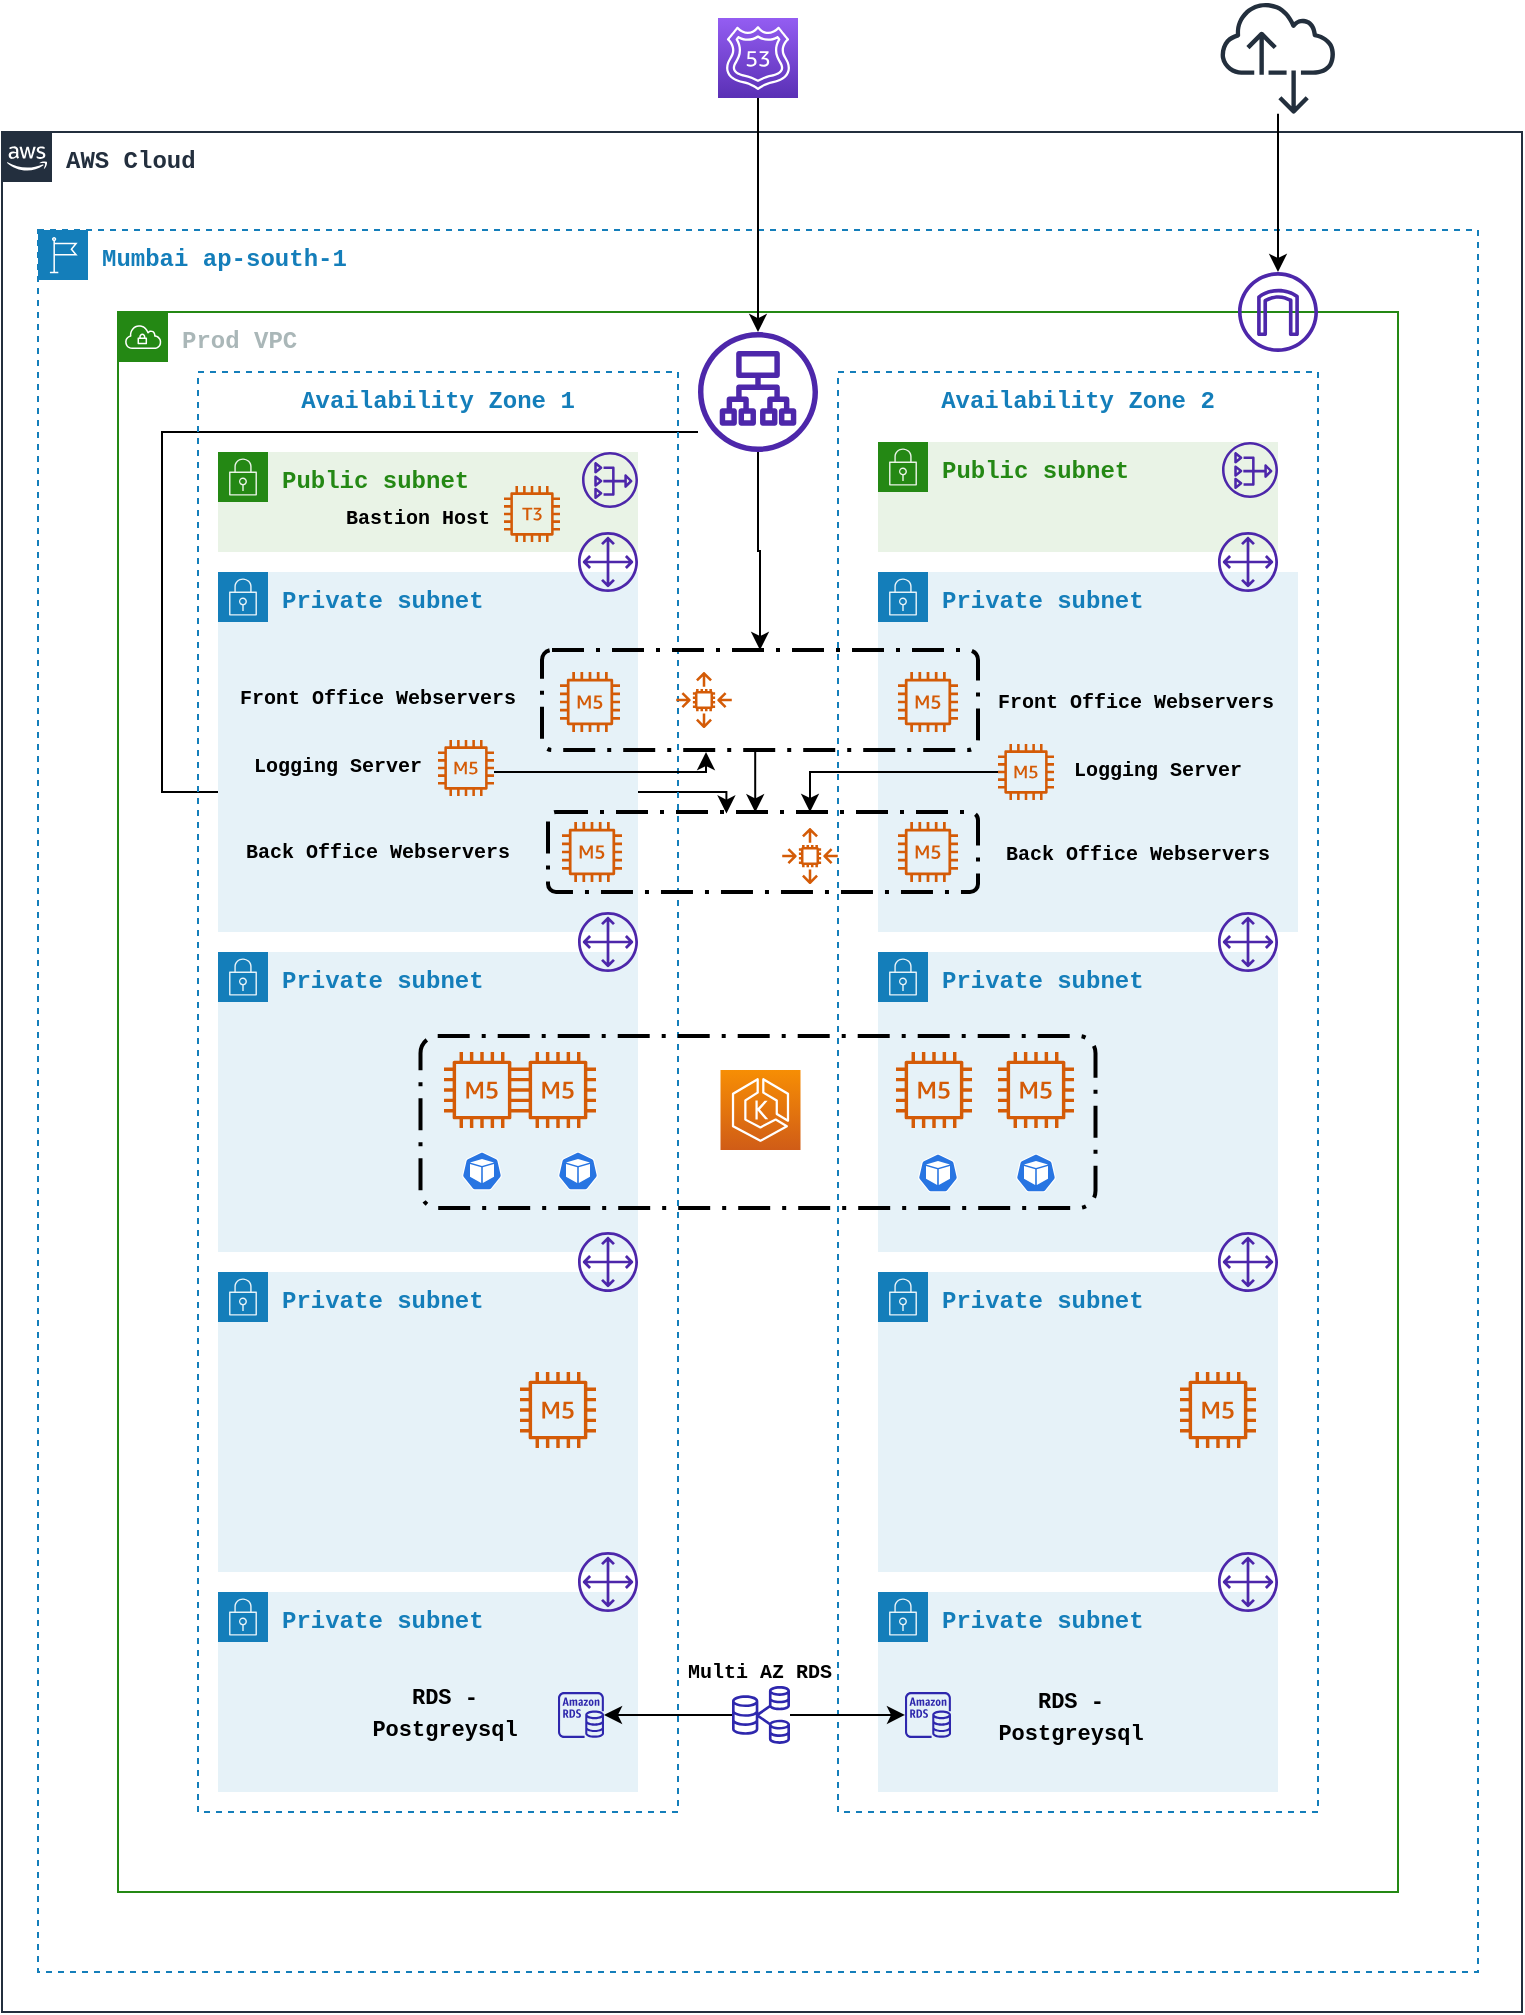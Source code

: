 <mxfile version="21.1.8" type="github">
  <diagram name="Page-1" id="q6s7iH2Y0chyUPDoKnj6">
    <mxGraphModel dx="724" dy="366" grid="1" gridSize="10" guides="1" tooltips="1" connect="1" arrows="1" fold="1" page="1" pageScale="1" pageWidth="850" pageHeight="1100" math="0" shadow="0">
      <root>
        <mxCell id="0" />
        <mxCell id="1" parent="0" />
        <mxCell id="sGJ9NoHyiCjgxIrnj-E6-6" value="&lt;font face=&quot;Courier New&quot;&gt;&lt;b&gt;AWS Cloud&lt;/b&gt;&lt;/font&gt;" style="points=[[0,0],[0.25,0],[0.5,0],[0.75,0],[1,0],[1,0.25],[1,0.5],[1,0.75],[1,1],[0.75,1],[0.5,1],[0.25,1],[0,1],[0,0.75],[0,0.5],[0,0.25]];outlineConnect=0;gradientColor=none;html=1;whiteSpace=wrap;fontSize=12;fontStyle=0;container=1;pointerEvents=0;collapsible=0;recursiveResize=0;shape=mxgraph.aws4.group;grIcon=mxgraph.aws4.group_aws_cloud_alt;strokeColor=#232F3E;fillColor=none;verticalAlign=top;align=left;spacingLeft=30;fontColor=#232F3E;dashed=0;" vertex="1" parent="1">
          <mxGeometry x="60" y="80" width="760" height="940" as="geometry" />
        </mxCell>
        <mxCell id="sGJ9NoHyiCjgxIrnj-E6-7" value="&lt;font face=&quot;Courier New&quot;&gt;&lt;b&gt;Mumbai ap-south-1&lt;/b&gt;&lt;/font&gt;" style="points=[[0,0],[0.25,0],[0.5,0],[0.75,0],[1,0],[1,0.25],[1,0.5],[1,0.75],[1,1],[0.75,1],[0.5,1],[0.25,1],[0,1],[0,0.75],[0,0.5],[0,0.25]];outlineConnect=0;gradientColor=none;html=1;whiteSpace=wrap;fontSize=12;fontStyle=0;container=1;pointerEvents=0;collapsible=0;recursiveResize=0;shape=mxgraph.aws4.group;grIcon=mxgraph.aws4.group_region;strokeColor=#147EBA;fillColor=none;verticalAlign=top;align=left;spacingLeft=30;fontColor=#147EBA;dashed=1;" vertex="1" parent="1">
          <mxGeometry x="78" y="129" width="720" height="871" as="geometry" />
        </mxCell>
        <mxCell id="sGJ9NoHyiCjgxIrnj-E6-8" value="&lt;div&gt;&lt;font face=&quot;Courier New&quot;&gt;&lt;b&gt;Prod VPC&lt;/b&gt;&lt;/font&gt;&lt;/div&gt;" style="points=[[0,0],[0.25,0],[0.5,0],[0.75,0],[1,0],[1,0.25],[1,0.5],[1,0.75],[1,1],[0.75,1],[0.5,1],[0.25,1],[0,1],[0,0.75],[0,0.5],[0,0.25]];outlineConnect=0;gradientColor=none;html=1;whiteSpace=wrap;fontSize=12;fontStyle=0;container=1;pointerEvents=0;collapsible=0;recursiveResize=0;shape=mxgraph.aws4.group;grIcon=mxgraph.aws4.group_vpc;strokeColor=#248814;fillColor=none;verticalAlign=top;align=left;spacingLeft=30;fontColor=#AAB7B8;dashed=0;" vertex="1" parent="1">
          <mxGeometry x="118" y="170" width="640" height="790" as="geometry" />
        </mxCell>
        <mxCell id="sGJ9NoHyiCjgxIrnj-E6-89" style="edgeStyle=orthogonalEdgeStyle;rounded=0;orthogonalLoop=1;jettySize=auto;html=1;entryX=0.415;entryY=0.019;entryDx=0;entryDy=0;entryPerimeter=0;" edge="1" parent="sGJ9NoHyiCjgxIrnj-E6-8" source="sGJ9NoHyiCjgxIrnj-E6-36" target="sGJ9NoHyiCjgxIrnj-E6-52">
          <mxGeometry relative="1" as="geometry">
            <mxPoint x="332" y="240" as="targetPoint" />
            <Array as="points">
              <mxPoint x="22" y="60" />
              <mxPoint x="22" y="240" />
              <mxPoint x="304" y="240" />
            </Array>
          </mxGeometry>
        </mxCell>
        <mxCell id="sGJ9NoHyiCjgxIrnj-E6-9" value="&lt;font face=&quot;Courier New&quot;&gt;&lt;b&gt;Availability Zone 1&lt;/b&gt;&lt;/font&gt;" style="fillColor=none;strokeColor=#147EBA;dashed=1;verticalAlign=top;fontStyle=0;fontColor=#147EBA;whiteSpace=wrap;html=1;" vertex="1" parent="sGJ9NoHyiCjgxIrnj-E6-8">
          <mxGeometry x="40" y="30" width="240" height="720" as="geometry" />
        </mxCell>
        <mxCell id="sGJ9NoHyiCjgxIrnj-E6-10" value="&lt;font face=&quot;Courier New&quot;&gt;&lt;b&gt;Availability Zone 2&lt;/b&gt;&lt;/font&gt;" style="fillColor=none;strokeColor=#147EBA;dashed=1;verticalAlign=top;fontStyle=0;fontColor=#147EBA;whiteSpace=wrap;html=1;" vertex="1" parent="sGJ9NoHyiCjgxIrnj-E6-8">
          <mxGeometry x="360" y="30" width="240" height="720" as="geometry" />
        </mxCell>
        <mxCell id="sGJ9NoHyiCjgxIrnj-E6-11" value="&lt;font face=&quot;Courier New&quot;&gt;&lt;b&gt;Public subnet&lt;/b&gt;&lt;/font&gt;" style="points=[[0,0],[0.25,0],[0.5,0],[0.75,0],[1,0],[1,0.25],[1,0.5],[1,0.75],[1,1],[0.75,1],[0.5,1],[0.25,1],[0,1],[0,0.75],[0,0.5],[0,0.25]];outlineConnect=0;gradientColor=none;html=1;whiteSpace=wrap;fontSize=12;fontStyle=0;container=1;pointerEvents=0;collapsible=0;recursiveResize=0;shape=mxgraph.aws4.group;grIcon=mxgraph.aws4.group_security_group;grStroke=0;strokeColor=#248814;fillColor=#E9F3E6;verticalAlign=top;align=left;spacingLeft=30;fontColor=#248814;dashed=0;" vertex="1" parent="sGJ9NoHyiCjgxIrnj-E6-8">
          <mxGeometry x="50" y="70" width="210" height="50" as="geometry" />
        </mxCell>
        <mxCell id="sGJ9NoHyiCjgxIrnj-E6-12" value="&lt;font face=&quot;Courier New&quot;&gt;&lt;b&gt;Public subnet&lt;/b&gt;&lt;/font&gt;" style="points=[[0,0],[0.25,0],[0.5,0],[0.75,0],[1,0],[1,0.25],[1,0.5],[1,0.75],[1,1],[0.75,1],[0.5,1],[0.25,1],[0,1],[0,0.75],[0,0.5],[0,0.25]];outlineConnect=0;gradientColor=none;html=1;whiteSpace=wrap;fontSize=12;fontStyle=0;container=1;pointerEvents=0;collapsible=0;recursiveResize=0;shape=mxgraph.aws4.group;grIcon=mxgraph.aws4.group_security_group;grStroke=0;strokeColor=#248814;fillColor=#E9F3E6;verticalAlign=top;align=left;spacingLeft=30;fontColor=#248814;dashed=0;" vertex="1" parent="sGJ9NoHyiCjgxIrnj-E6-8">
          <mxGeometry x="380" y="65" width="200" height="55" as="geometry" />
        </mxCell>
        <mxCell id="sGJ9NoHyiCjgxIrnj-E6-36" value="" style="sketch=0;outlineConnect=0;fontColor=#232F3E;gradientColor=none;fillColor=#4D27AA;strokeColor=none;dashed=0;verticalLabelPosition=bottom;verticalAlign=top;align=center;html=1;fontSize=12;fontStyle=0;aspect=fixed;pointerEvents=1;shape=mxgraph.aws4.application_load_balancer;" vertex="1" parent="sGJ9NoHyiCjgxIrnj-E6-8">
          <mxGeometry x="290" y="10" width="60" height="60" as="geometry" />
        </mxCell>
        <mxCell id="sGJ9NoHyiCjgxIrnj-E6-39" value="&lt;font face=&quot;Courier New&quot;&gt;&lt;b&gt;Private subnet&lt;/b&gt;&lt;/font&gt;" style="points=[[0,0],[0.25,0],[0.5,0],[0.75,0],[1,0],[1,0.25],[1,0.5],[1,0.75],[1,1],[0.75,1],[0.5,1],[0.25,1],[0,1],[0,0.75],[0,0.5],[0,0.25]];outlineConnect=0;gradientColor=none;html=1;whiteSpace=wrap;fontSize=12;fontStyle=0;container=1;pointerEvents=0;collapsible=0;recursiveResize=0;shape=mxgraph.aws4.group;grIcon=mxgraph.aws4.group_security_group;grStroke=0;strokeColor=#147EBA;fillColor=#E6F2F8;verticalAlign=top;align=left;spacingLeft=30;fontColor=#147EBA;dashed=0;" vertex="1" parent="sGJ9NoHyiCjgxIrnj-E6-8">
          <mxGeometry x="50" y="130" width="210" height="180" as="geometry" />
        </mxCell>
        <mxCell id="sGJ9NoHyiCjgxIrnj-E6-34" value="" style="sketch=0;outlineConnect=0;fontColor=#232F3E;gradientColor=none;fillColor=#D45B07;strokeColor=none;dashed=0;verticalLabelPosition=bottom;verticalAlign=top;align=center;html=1;fontSize=12;fontStyle=0;aspect=fixed;pointerEvents=1;shape=mxgraph.aws4.m5_instance;" vertex="1" parent="sGJ9NoHyiCjgxIrnj-E6-39">
          <mxGeometry x="171" y="50" width="30" height="30" as="geometry" />
        </mxCell>
        <mxCell id="sGJ9NoHyiCjgxIrnj-E6-42" value="&lt;font style=&quot;font-size: 10px;&quot; face=&quot;Courier New&quot;&gt;&lt;b&gt;Front Office Webservers&lt;/b&gt;&lt;/font&gt;" style="text;html=1;strokeColor=none;fillColor=none;align=center;verticalAlign=middle;whiteSpace=wrap;rounded=0;" vertex="1" parent="sGJ9NoHyiCjgxIrnj-E6-39">
          <mxGeometry y="52" width="160" height="20" as="geometry" />
        </mxCell>
        <mxCell id="sGJ9NoHyiCjgxIrnj-E6-47" value="&lt;font style=&quot;font-size: 10px;&quot; face=&quot;Courier New&quot;&gt;&lt;b&gt;Back Office Webservers&lt;/b&gt;&lt;/font&gt;" style="text;html=1;strokeColor=none;fillColor=none;align=center;verticalAlign=middle;whiteSpace=wrap;rounded=0;" vertex="1" parent="sGJ9NoHyiCjgxIrnj-E6-39">
          <mxGeometry y="130" width="160" height="17" as="geometry" />
        </mxCell>
        <mxCell id="sGJ9NoHyiCjgxIrnj-E6-40" value="&lt;font face=&quot;Courier New&quot;&gt;&lt;b&gt;Private subnet&lt;/b&gt;&lt;/font&gt;" style="points=[[0,0],[0.25,0],[0.5,0],[0.75,0],[1,0],[1,0.25],[1,0.5],[1,0.75],[1,1],[0.75,1],[0.5,1],[0.25,1],[0,1],[0,0.75],[0,0.5],[0,0.25]];outlineConnect=0;gradientColor=none;html=1;whiteSpace=wrap;fontSize=12;fontStyle=0;container=1;pointerEvents=0;collapsible=0;recursiveResize=0;shape=mxgraph.aws4.group;grIcon=mxgraph.aws4.group_security_group;grStroke=0;strokeColor=#147EBA;fillColor=#E6F2F8;verticalAlign=top;align=left;spacingLeft=30;fontColor=#147EBA;dashed=0;" vertex="1" parent="sGJ9NoHyiCjgxIrnj-E6-8">
          <mxGeometry x="380" y="130" width="210" height="180" as="geometry" />
        </mxCell>
        <mxCell id="sGJ9NoHyiCjgxIrnj-E6-35" value="" style="sketch=0;outlineConnect=0;fontColor=#232F3E;gradientColor=none;fillColor=#D45B07;strokeColor=none;dashed=0;verticalLabelPosition=bottom;verticalAlign=top;align=center;html=1;fontSize=12;fontStyle=0;aspect=fixed;pointerEvents=1;shape=mxgraph.aws4.m5_instance;" vertex="1" parent="sGJ9NoHyiCjgxIrnj-E6-40">
          <mxGeometry x="10" y="50" width="30" height="30" as="geometry" />
        </mxCell>
        <mxCell id="sGJ9NoHyiCjgxIrnj-E6-33" value="" style="sketch=0;outlineConnect=0;fontColor=#232F3E;gradientColor=none;fillColor=#D45B07;strokeColor=none;dashed=0;verticalLabelPosition=bottom;verticalAlign=top;align=center;html=1;fontSize=12;fontStyle=0;aspect=fixed;pointerEvents=1;shape=mxgraph.aws4.m5_instance;" vertex="1" parent="sGJ9NoHyiCjgxIrnj-E6-40">
          <mxGeometry x="10" y="125" width="30" height="30" as="geometry" />
        </mxCell>
        <mxCell id="sGJ9NoHyiCjgxIrnj-E6-48" value="&lt;font style=&quot;font-size: 10px;&quot; face=&quot;Courier New&quot;&gt;&lt;b&gt;Back Office Webservers&lt;/b&gt;&lt;/font&gt;" style="text;html=1;strokeColor=none;fillColor=none;align=center;verticalAlign=middle;whiteSpace=wrap;rounded=0;" vertex="1" parent="sGJ9NoHyiCjgxIrnj-E6-40">
          <mxGeometry x="50" y="133" width="160" height="14" as="geometry" />
        </mxCell>
        <mxCell id="sGJ9NoHyiCjgxIrnj-E6-46" value="&lt;b&gt;&lt;font style=&quot;font-size: 10px;&quot; face=&quot;Courier New&quot;&gt;Front Office Webservers&lt;/font&gt;&lt;/b&gt;" style="text;html=1;strokeColor=none;fillColor=none;align=center;verticalAlign=middle;whiteSpace=wrap;rounded=0;" vertex="1" parent="sGJ9NoHyiCjgxIrnj-E6-40">
          <mxGeometry x="54" y="59" width="150" height="10" as="geometry" />
        </mxCell>
        <mxCell id="sGJ9NoHyiCjgxIrnj-E6-62" value="&lt;div&gt;&lt;b&gt;&lt;font style=&quot;font-size: 10px;&quot; face=&quot;Courier New&quot;&gt;Logging Server&lt;/font&gt;&lt;/b&gt;&lt;/div&gt;" style="text;html=1;strokeColor=none;fillColor=none;align=center;verticalAlign=middle;whiteSpace=wrap;rounded=0;" vertex="1" parent="sGJ9NoHyiCjgxIrnj-E6-40">
          <mxGeometry x="90" y="90" width="100" height="15" as="geometry" />
        </mxCell>
        <mxCell id="sGJ9NoHyiCjgxIrnj-E6-26" value="" style="sketch=0;outlineConnect=0;fontColor=#232F3E;gradientColor=none;fillColor=#4D27AA;strokeColor=none;dashed=0;verticalLabelPosition=bottom;verticalAlign=top;align=center;html=1;fontSize=12;fontStyle=0;aspect=fixed;pointerEvents=1;shape=mxgraph.aws4.nat_gateway;" vertex="1" parent="sGJ9NoHyiCjgxIrnj-E6-8">
          <mxGeometry x="232" y="70" width="28" height="28" as="geometry" />
        </mxCell>
        <mxCell id="sGJ9NoHyiCjgxIrnj-E6-38" value="" style="sketch=0;outlineConnect=0;fontColor=#232F3E;gradientColor=none;fillColor=#4D27AA;strokeColor=none;dashed=0;verticalLabelPosition=bottom;verticalAlign=top;align=center;html=1;fontSize=12;fontStyle=0;aspect=fixed;pointerEvents=1;shape=mxgraph.aws4.nat_gateway;" vertex="1" parent="sGJ9NoHyiCjgxIrnj-E6-8">
          <mxGeometry x="552" y="65" width="28" height="28" as="geometry" />
        </mxCell>
        <mxCell id="sGJ9NoHyiCjgxIrnj-E6-32" value="" style="sketch=0;outlineConnect=0;fontColor=#232F3E;gradientColor=none;fillColor=#D45B07;strokeColor=none;dashed=0;verticalLabelPosition=bottom;verticalAlign=top;align=center;html=1;fontSize=12;fontStyle=0;aspect=fixed;pointerEvents=1;shape=mxgraph.aws4.m5_instance;" vertex="1" parent="sGJ9NoHyiCjgxIrnj-E6-8">
          <mxGeometry x="222" y="255" width="30" height="30" as="geometry" />
        </mxCell>
        <mxCell id="sGJ9NoHyiCjgxIrnj-E6-23" value="" style="sketch=0;outlineConnect=0;fontColor=#232F3E;gradientColor=none;fillColor=#4D27AA;strokeColor=none;dashed=0;verticalLabelPosition=bottom;verticalAlign=top;align=center;html=1;fontSize=12;fontStyle=0;aspect=fixed;pointerEvents=1;shape=mxgraph.aws4.internet_gateway;" vertex="1" parent="sGJ9NoHyiCjgxIrnj-E6-8">
          <mxGeometry x="560" y="-20" width="40" height="40" as="geometry" />
        </mxCell>
        <mxCell id="sGJ9NoHyiCjgxIrnj-E6-55" value="" style="sketch=0;outlineConnect=0;fontColor=#232F3E;gradientColor=none;fillColor=#D45B07;strokeColor=none;dashed=0;verticalLabelPosition=bottom;verticalAlign=top;align=center;html=1;fontSize=12;fontStyle=0;aspect=fixed;pointerEvents=1;shape=mxgraph.aws4.auto_scaling2;" vertex="1" parent="sGJ9NoHyiCjgxIrnj-E6-8">
          <mxGeometry x="332" y="258" width="28" height="28" as="geometry" />
        </mxCell>
        <mxCell id="sGJ9NoHyiCjgxIrnj-E6-56" value="&lt;font face=&quot;Courier New&quot;&gt;&lt;b&gt;Private subnet&lt;/b&gt;&lt;/font&gt;" style="points=[[0,0],[0.25,0],[0.5,0],[0.75,0],[1,0],[1,0.25],[1,0.5],[1,0.75],[1,1],[0.75,1],[0.5,1],[0.25,1],[0,1],[0,0.75],[0,0.5],[0,0.25]];outlineConnect=0;gradientColor=none;html=1;whiteSpace=wrap;fontSize=12;fontStyle=0;container=1;pointerEvents=0;collapsible=0;recursiveResize=0;shape=mxgraph.aws4.group;grIcon=mxgraph.aws4.group_security_group;grStroke=0;strokeColor=#147EBA;fillColor=#E6F2F8;verticalAlign=top;align=left;spacingLeft=30;fontColor=#147EBA;dashed=0;" vertex="1" parent="sGJ9NoHyiCjgxIrnj-E6-8">
          <mxGeometry x="50" y="320" width="210" height="150" as="geometry" />
        </mxCell>
        <mxCell id="sGJ9NoHyiCjgxIrnj-E6-76" value="" style="sketch=0;outlineConnect=0;fontColor=#232F3E;gradientColor=none;fillColor=#D45B07;strokeColor=none;dashed=0;verticalLabelPosition=bottom;verticalAlign=top;align=center;html=1;fontSize=12;fontStyle=0;aspect=fixed;pointerEvents=1;shape=mxgraph.aws4.m5_instance;" vertex="1" parent="sGJ9NoHyiCjgxIrnj-E6-56">
          <mxGeometry x="151" y="50" width="38" height="38" as="geometry" />
        </mxCell>
        <mxCell id="sGJ9NoHyiCjgxIrnj-E6-57" value="&lt;b&gt;&lt;font face=&quot;Courier New&quot;&gt;Private subnet&lt;/font&gt;&lt;/b&gt;" style="points=[[0,0],[0.25,0],[0.5,0],[0.75,0],[1,0],[1,0.25],[1,0.5],[1,0.75],[1,1],[0.75,1],[0.5,1],[0.25,1],[0,1],[0,0.75],[0,0.5],[0,0.25]];outlineConnect=0;gradientColor=none;html=1;whiteSpace=wrap;fontSize=12;fontStyle=0;container=1;pointerEvents=0;collapsible=0;recursiveResize=0;shape=mxgraph.aws4.group;grIcon=mxgraph.aws4.group_security_group;grStroke=0;strokeColor=#147EBA;fillColor=#E6F2F8;verticalAlign=top;align=left;spacingLeft=30;fontColor=#147EBA;dashed=0;" vertex="1" parent="sGJ9NoHyiCjgxIrnj-E6-8">
          <mxGeometry x="380" y="320" width="200" height="150" as="geometry" />
        </mxCell>
        <mxCell id="sGJ9NoHyiCjgxIrnj-E6-75" value="" style="sketch=0;outlineConnect=0;fontColor=#232F3E;gradientColor=none;fillColor=#D45B07;strokeColor=none;dashed=0;verticalLabelPosition=bottom;verticalAlign=top;align=center;html=1;fontSize=12;fontStyle=0;aspect=fixed;pointerEvents=1;shape=mxgraph.aws4.m5_instance;" vertex="1" parent="sGJ9NoHyiCjgxIrnj-E6-57">
          <mxGeometry x="60" y="50" width="38" height="38" as="geometry" />
        </mxCell>
        <mxCell id="sGJ9NoHyiCjgxIrnj-E6-85" value="" style="shape=image;html=1;verticalAlign=top;verticalLabelPosition=bottom;labelBackgroundColor=#ffffff;imageAspect=0;aspect=fixed;image=https://cdn4.iconfinder.com/data/icons/essential-app-1/16/dot-more-menu-hide-128.png" vertex="1" parent="sGJ9NoHyiCjgxIrnj-E6-57">
          <mxGeometry x="47" y="101.5" width="18" height="18" as="geometry" />
        </mxCell>
        <mxCell id="sGJ9NoHyiCjgxIrnj-E6-84" value="" style="sketch=0;html=1;dashed=0;whitespace=wrap;fillColor=#2875E2;strokeColor=#ffffff;points=[[0.005,0.63,0],[0.1,0.2,0],[0.9,0.2,0],[0.5,0,0],[0.995,0.63,0],[0.72,0.99,0],[0.5,1,0],[0.28,0.99,0]];verticalLabelPosition=bottom;align=center;verticalAlign=top;shape=mxgraph.kubernetes.icon;prIcon=pod" vertex="1" parent="sGJ9NoHyiCjgxIrnj-E6-57">
          <mxGeometry x="20" y="92" width="20" height="37" as="geometry" />
        </mxCell>
        <mxCell id="sGJ9NoHyiCjgxIrnj-E6-87" value="" style="sketch=0;html=1;dashed=0;whitespace=wrap;fillColor=#2875E2;strokeColor=#ffffff;points=[[0.005,0.63,0],[0.1,0.2,0],[0.9,0.2,0],[0.5,0,0],[0.995,0.63,0],[0.72,0.99,0],[0.5,1,0],[0.28,0.99,0]];verticalLabelPosition=bottom;align=center;verticalAlign=top;shape=mxgraph.kubernetes.icon;prIcon=pod" vertex="1" parent="sGJ9NoHyiCjgxIrnj-E6-57">
          <mxGeometry x="69" y="92" width="20" height="37" as="geometry" />
        </mxCell>
        <mxCell id="sGJ9NoHyiCjgxIrnj-E6-74" value="" style="sketch=0;outlineConnect=0;fontColor=#232F3E;gradientColor=none;fillColor=#D45B07;strokeColor=none;dashed=0;verticalLabelPosition=bottom;verticalAlign=top;align=center;html=1;fontSize=12;fontStyle=0;aspect=fixed;pointerEvents=1;shape=mxgraph.aws4.m5_instance;" vertex="1" parent="sGJ9NoHyiCjgxIrnj-E6-57">
          <mxGeometry x="9" y="50" width="38" height="38" as="geometry" />
        </mxCell>
        <mxCell id="sGJ9NoHyiCjgxIrnj-E6-59" value="" style="sketch=0;outlineConnect=0;fontColor=#232F3E;gradientColor=none;fillColor=#D45B07;strokeColor=none;dashed=0;verticalLabelPosition=bottom;verticalAlign=top;align=center;html=1;fontSize=12;fontStyle=0;aspect=fixed;pointerEvents=1;shape=mxgraph.aws4.m5_instance;" vertex="1" parent="sGJ9NoHyiCjgxIrnj-E6-8">
          <mxGeometry x="160" y="214" width="28" height="28" as="geometry" />
        </mxCell>
        <mxCell id="sGJ9NoHyiCjgxIrnj-E6-69" style="edgeStyle=orthogonalEdgeStyle;rounded=0;orthogonalLoop=1;jettySize=auto;html=1;" edge="1" parent="sGJ9NoHyiCjgxIrnj-E6-8" source="sGJ9NoHyiCjgxIrnj-E6-60">
          <mxGeometry relative="1" as="geometry">
            <mxPoint x="346" y="250" as="targetPoint" />
            <Array as="points">
              <mxPoint x="346" y="230" />
            </Array>
          </mxGeometry>
        </mxCell>
        <mxCell id="sGJ9NoHyiCjgxIrnj-E6-60" value="" style="sketch=0;outlineConnect=0;fontColor=#232F3E;gradientColor=none;fillColor=#D45B07;strokeColor=none;dashed=0;verticalLabelPosition=bottom;verticalAlign=top;align=center;html=1;fontSize=12;fontStyle=0;aspect=fixed;pointerEvents=1;shape=mxgraph.aws4.m5_instance;" vertex="1" parent="sGJ9NoHyiCjgxIrnj-E6-8">
          <mxGeometry x="440" y="216" width="28" height="28" as="geometry" />
        </mxCell>
        <mxCell id="sGJ9NoHyiCjgxIrnj-E6-61" value="&lt;div&gt;&lt;font style=&quot;font-size: 10px;&quot; face=&quot;Courier New&quot;&gt;&lt;b&gt;Logging Server&lt;/b&gt;&lt;/font&gt;&lt;/div&gt;" style="text;html=1;strokeColor=none;fillColor=none;align=center;verticalAlign=middle;whiteSpace=wrap;rounded=0;movable=1;resizable=1;rotatable=1;deletable=1;editable=1;locked=0;connectable=1;" vertex="1" parent="sGJ9NoHyiCjgxIrnj-E6-8">
          <mxGeometry x="60" y="215" width="100" height="21" as="geometry" />
        </mxCell>
        <mxCell id="sGJ9NoHyiCjgxIrnj-E6-73" value="" style="sketch=0;points=[[0,0,0],[0.25,0,0],[0.5,0,0],[0.75,0,0],[1,0,0],[0,1,0],[0.25,1,0],[0.5,1,0],[0.75,1,0],[1,1,0],[0,0.25,0],[0,0.5,0],[0,0.75,0],[1,0.25,0],[1,0.5,0],[1,0.75,0]];outlineConnect=0;fontColor=#232F3E;gradientColor=#F78E04;gradientDirection=north;fillColor=#D05C17;strokeColor=#ffffff;dashed=0;verticalLabelPosition=bottom;verticalAlign=top;align=center;html=1;fontSize=12;fontStyle=0;aspect=fixed;shape=mxgraph.aws4.resourceIcon;resIcon=mxgraph.aws4.eks;" vertex="1" parent="sGJ9NoHyiCjgxIrnj-E6-8">
          <mxGeometry x="301.25" y="379" width="40" height="40" as="geometry" />
        </mxCell>
        <mxCell id="sGJ9NoHyiCjgxIrnj-E6-79" value="" style="sketch=0;outlineConnect=0;fontColor=#232F3E;gradientColor=none;fillColor=#D45B07;strokeColor=none;dashed=0;verticalLabelPosition=bottom;verticalAlign=top;align=center;html=1;fontSize=12;fontStyle=0;aspect=fixed;pointerEvents=1;shape=mxgraph.aws4.t3_instance;" vertex="1" parent="sGJ9NoHyiCjgxIrnj-E6-8">
          <mxGeometry x="193" y="87" width="28" height="28" as="geometry" />
        </mxCell>
        <mxCell id="sGJ9NoHyiCjgxIrnj-E6-80" value="" style="sketch=0;html=1;dashed=0;whitespace=wrap;fillColor=#2875E2;strokeColor=#ffffff;points=[[0.005,0.63,0],[0.1,0.2,0],[0.9,0.2,0],[0.5,0,0],[0.995,0.63,0],[0.72,0.99,0],[0.5,1,0],[0.28,0.99,0]];verticalLabelPosition=bottom;align=center;verticalAlign=top;shape=mxgraph.kubernetes.icon;prIcon=pod" vertex="1" parent="sGJ9NoHyiCjgxIrnj-E6-8">
          <mxGeometry x="172" y="411" width="20" height="37" as="geometry" />
        </mxCell>
        <mxCell id="sGJ9NoHyiCjgxIrnj-E6-81" value="" style="shape=image;html=1;verticalAlign=top;verticalLabelPosition=bottom;labelBackgroundColor=#ffffff;imageAspect=0;aspect=fixed;image=https://cdn4.iconfinder.com/data/icons/essential-app-1/16/dot-more-menu-hide-128.png" vertex="1" parent="sGJ9NoHyiCjgxIrnj-E6-8">
          <mxGeometry x="197" y="420.5" width="18" height="18" as="geometry" />
        </mxCell>
        <mxCell id="sGJ9NoHyiCjgxIrnj-E6-82" value="" style="sketch=0;html=1;dashed=0;whitespace=wrap;fillColor=#2875E2;strokeColor=#ffffff;points=[[0.005,0.63,0],[0.1,0.2,0],[0.9,0.2,0],[0.5,0,0],[0.995,0.63,0],[0.72,0.99,0],[0.5,1,0],[0.28,0.99,0]];verticalLabelPosition=bottom;align=center;verticalAlign=top;shape=mxgraph.kubernetes.icon;prIcon=pod" vertex="1" parent="sGJ9NoHyiCjgxIrnj-E6-8">
          <mxGeometry x="220" y="411" width="20" height="37" as="geometry" />
        </mxCell>
        <mxCell id="sGJ9NoHyiCjgxIrnj-E6-77" value="" style="sketch=0;outlineConnect=0;fontColor=#232F3E;gradientColor=none;fillColor=#D45B07;strokeColor=none;dashed=0;verticalLabelPosition=bottom;verticalAlign=top;align=center;html=1;fontSize=12;fontStyle=0;aspect=fixed;pointerEvents=1;shape=mxgraph.aws4.m5_instance;" vertex="1" parent="sGJ9NoHyiCjgxIrnj-E6-8">
          <mxGeometry x="163" y="370" width="38" height="38" as="geometry" />
        </mxCell>
        <mxCell id="sGJ9NoHyiCjgxIrnj-E6-88" value="&lt;div&gt;&lt;font style=&quot;font-size: 10px;&quot; face=&quot;Courier New&quot;&gt;&lt;b&gt;Bastion Host&lt;/b&gt;&lt;/font&gt;&lt;/div&gt;" style="text;html=1;strokeColor=none;fillColor=none;align=center;verticalAlign=middle;whiteSpace=wrap;rounded=0;movable=1;resizable=1;rotatable=1;deletable=1;editable=1;locked=0;connectable=1;" vertex="1" parent="sGJ9NoHyiCjgxIrnj-E6-8">
          <mxGeometry x="105" y="93" width="90" height="17" as="geometry" />
        </mxCell>
        <mxCell id="sGJ9NoHyiCjgxIrnj-E6-78" value="" style="rounded=1;arcSize=10;dashed=1;fillColor=none;gradientColor=none;dashPattern=8 3 1 3;strokeWidth=2;" vertex="1" parent="sGJ9NoHyiCjgxIrnj-E6-8">
          <mxGeometry x="151.25" y="362" width="337.5" height="86" as="geometry" />
        </mxCell>
        <mxCell id="sGJ9NoHyiCjgxIrnj-E6-92" value="&lt;b&gt;&lt;font face=&quot;Courier New&quot;&gt;Private subnet&lt;/font&gt;&lt;/b&gt;" style="points=[[0,0],[0.25,0],[0.5,0],[0.75,0],[1,0],[1,0.25],[1,0.5],[1,0.75],[1,1],[0.75,1],[0.5,1],[0.25,1],[0,1],[0,0.75],[0,0.5],[0,0.25]];outlineConnect=0;gradientColor=none;html=1;whiteSpace=wrap;fontSize=12;fontStyle=0;container=1;pointerEvents=0;collapsible=0;recursiveResize=0;shape=mxgraph.aws4.group;grIcon=mxgraph.aws4.group_security_group;grStroke=0;strokeColor=#147EBA;fillColor=#E6F2F8;verticalAlign=top;align=left;spacingLeft=30;fontColor=#147EBA;dashed=0;" vertex="1" parent="sGJ9NoHyiCjgxIrnj-E6-8">
          <mxGeometry x="50" y="480" width="210" height="150" as="geometry" />
        </mxCell>
        <mxCell id="sGJ9NoHyiCjgxIrnj-E6-93" value="" style="sketch=0;outlineConnect=0;fontColor=#232F3E;gradientColor=none;fillColor=#D45B07;strokeColor=none;dashed=0;verticalLabelPosition=bottom;verticalAlign=top;align=center;html=1;fontSize=12;fontStyle=0;aspect=fixed;pointerEvents=1;shape=mxgraph.aws4.m5_instance;" vertex="1" parent="sGJ9NoHyiCjgxIrnj-E6-92">
          <mxGeometry x="151" y="50" width="38" height="38" as="geometry" />
        </mxCell>
        <mxCell id="sGJ9NoHyiCjgxIrnj-E6-94" value="&lt;font face=&quot;Courier New&quot;&gt;&lt;b&gt;Private subnet&lt;/b&gt;&lt;/font&gt;" style="points=[[0,0],[0.25,0],[0.5,0],[0.75,0],[1,0],[1,0.25],[1,0.5],[1,0.75],[1,1],[0.75,1],[0.5,1],[0.25,1],[0,1],[0,0.75],[0,0.5],[0,0.25]];outlineConnect=0;gradientColor=none;html=1;whiteSpace=wrap;fontSize=12;fontStyle=0;container=1;pointerEvents=0;collapsible=0;recursiveResize=0;shape=mxgraph.aws4.group;grIcon=mxgraph.aws4.group_security_group;grStroke=0;strokeColor=#147EBA;fillColor=#E6F2F8;verticalAlign=top;align=left;spacingLeft=30;fontColor=#147EBA;dashed=0;" vertex="1" parent="sGJ9NoHyiCjgxIrnj-E6-8">
          <mxGeometry x="380" y="480" width="200" height="150" as="geometry" />
        </mxCell>
        <mxCell id="sGJ9NoHyiCjgxIrnj-E6-95" value="" style="sketch=0;outlineConnect=0;fontColor=#232F3E;gradientColor=none;fillColor=#D45B07;strokeColor=none;dashed=0;verticalLabelPosition=bottom;verticalAlign=top;align=center;html=1;fontSize=12;fontStyle=0;aspect=fixed;pointerEvents=1;shape=mxgraph.aws4.m5_instance;" vertex="1" parent="sGJ9NoHyiCjgxIrnj-E6-94">
          <mxGeometry x="151" y="50" width="38" height="38" as="geometry" />
        </mxCell>
        <mxCell id="sGJ9NoHyiCjgxIrnj-E6-96" value="&lt;font face=&quot;Courier New&quot;&gt;&lt;b&gt;Private subnet&lt;/b&gt;&lt;/font&gt;" style="points=[[0,0],[0.25,0],[0.5,0],[0.75,0],[1,0],[1,0.25],[1,0.5],[1,0.75],[1,1],[0.75,1],[0.5,1],[0.25,1],[0,1],[0,0.75],[0,0.5],[0,0.25]];outlineConnect=0;gradientColor=none;html=1;whiteSpace=wrap;fontSize=12;fontStyle=0;container=1;pointerEvents=0;collapsible=0;recursiveResize=0;shape=mxgraph.aws4.group;grIcon=mxgraph.aws4.group_security_group;grStroke=0;strokeColor=#147EBA;fillColor=#E6F2F8;verticalAlign=top;align=left;spacingLeft=30;fontColor=#147EBA;dashed=0;" vertex="1" parent="sGJ9NoHyiCjgxIrnj-E6-8">
          <mxGeometry x="50" y="640" width="210" height="100" as="geometry" />
        </mxCell>
        <mxCell id="sGJ9NoHyiCjgxIrnj-E6-98" value="&lt;b&gt;&lt;font face=&quot;Courier New&quot;&gt;Private subnet&lt;/font&gt;&lt;/b&gt;" style="points=[[0,0],[0.25,0],[0.5,0],[0.75,0],[1,0],[1,0.25],[1,0.5],[1,0.75],[1,1],[0.75,1],[0.5,1],[0.25,1],[0,1],[0,0.75],[0,0.5],[0,0.25]];outlineConnect=0;gradientColor=none;html=1;whiteSpace=wrap;fontSize=12;fontStyle=0;container=1;pointerEvents=0;collapsible=0;recursiveResize=0;shape=mxgraph.aws4.group;grIcon=mxgraph.aws4.group_security_group;grStroke=0;strokeColor=#147EBA;fillColor=#E6F2F8;verticalAlign=top;align=left;spacingLeft=30;fontColor=#147EBA;dashed=0;" vertex="1" parent="sGJ9NoHyiCjgxIrnj-E6-8">
          <mxGeometry x="380" y="640" width="200" height="100" as="geometry" />
        </mxCell>
        <mxCell id="sGJ9NoHyiCjgxIrnj-E6-101" value="" style="sketch=0;outlineConnect=0;fontColor=#232F3E;gradientColor=none;fillColor=#2E27AD;strokeColor=none;dashed=0;verticalLabelPosition=bottom;verticalAlign=top;align=center;html=1;fontSize=12;fontStyle=0;aspect=fixed;pointerEvents=1;shape=mxgraph.aws4.rds_instance;" vertex="1" parent="sGJ9NoHyiCjgxIrnj-E6-98">
          <mxGeometry x="13.5" y="50" width="23" height="23" as="geometry" />
        </mxCell>
        <mxCell id="sGJ9NoHyiCjgxIrnj-E6-109" value="&lt;b&gt;&lt;font style=&quot;font-size: 11px;&quot; face=&quot;Courier New&quot;&gt;RDS - Postgreysql&lt;/font&gt;&lt;/b&gt;" style="text;html=1;strokeColor=none;fillColor=none;align=center;verticalAlign=middle;whiteSpace=wrap;rounded=0;" vertex="1" parent="sGJ9NoHyiCjgxIrnj-E6-98">
          <mxGeometry x="39.5" y="48.5" width="113" height="26" as="geometry" />
        </mxCell>
        <mxCell id="sGJ9NoHyiCjgxIrnj-E6-100" value="" style="sketch=0;outlineConnect=0;fontColor=#232F3E;gradientColor=none;fillColor=#2E27AD;strokeColor=none;dashed=0;verticalLabelPosition=bottom;verticalAlign=top;align=center;html=1;fontSize=12;fontStyle=0;aspect=fixed;pointerEvents=1;shape=mxgraph.aws4.rds_instance;" vertex="1" parent="sGJ9NoHyiCjgxIrnj-E6-8">
          <mxGeometry x="220" y="690" width="23" height="23" as="geometry" />
        </mxCell>
        <mxCell id="sGJ9NoHyiCjgxIrnj-E6-104" value="" style="edgeStyle=orthogonalEdgeStyle;rounded=0;orthogonalLoop=1;jettySize=auto;html=1;" edge="1" parent="sGJ9NoHyiCjgxIrnj-E6-8" source="sGJ9NoHyiCjgxIrnj-E6-102" target="sGJ9NoHyiCjgxIrnj-E6-100">
          <mxGeometry relative="1" as="geometry" />
        </mxCell>
        <mxCell id="sGJ9NoHyiCjgxIrnj-E6-105" value="" style="edgeStyle=orthogonalEdgeStyle;rounded=0;orthogonalLoop=1;jettySize=auto;html=1;" edge="1" parent="sGJ9NoHyiCjgxIrnj-E6-8" source="sGJ9NoHyiCjgxIrnj-E6-102" target="sGJ9NoHyiCjgxIrnj-E6-101">
          <mxGeometry relative="1" as="geometry" />
        </mxCell>
        <mxCell id="sGJ9NoHyiCjgxIrnj-E6-102" value="" style="sketch=0;outlineConnect=0;fontColor=#232F3E;gradientColor=none;fillColor=#2E27AD;strokeColor=none;dashed=0;verticalLabelPosition=bottom;verticalAlign=top;align=center;html=1;fontSize=12;fontStyle=0;aspect=fixed;pointerEvents=1;shape=mxgraph.aws4.rds_multi_az_db_cluster;" vertex="1" parent="sGJ9NoHyiCjgxIrnj-E6-8">
          <mxGeometry x="307" y="687" width="29" height="29" as="geometry" />
        </mxCell>
        <mxCell id="sGJ9NoHyiCjgxIrnj-E6-106" value="&lt;b&gt;&lt;font style=&quot;font-size: 11px;&quot; face=&quot;Courier New&quot;&gt;RDS - Postgreysql&lt;/font&gt;&lt;/b&gt;" style="text;html=1;strokeColor=none;fillColor=none;align=center;verticalAlign=middle;whiteSpace=wrap;rounded=0;" vertex="1" parent="sGJ9NoHyiCjgxIrnj-E6-8">
          <mxGeometry x="107" y="687" width="113" height="26" as="geometry" />
        </mxCell>
        <mxCell id="sGJ9NoHyiCjgxIrnj-E6-108" value="&lt;font style=&quot;font-size: 10px;&quot;&gt;&lt;b&gt;&lt;font face=&quot;Courier New&quot;&gt;Multi AZ RDS&lt;/font&gt;&lt;/b&gt;&lt;/font&gt;" style="text;html=1;strokeColor=none;fillColor=none;align=center;verticalAlign=middle;whiteSpace=wrap;rounded=0;" vertex="1" parent="sGJ9NoHyiCjgxIrnj-E6-8">
          <mxGeometry x="276" y="668" width="89.5" height="21" as="geometry" />
        </mxCell>
        <mxCell id="sGJ9NoHyiCjgxIrnj-E6-21" value="" style="sketch=0;outlineConnect=0;fontColor=#232F3E;gradientColor=none;fillColor=#4D27AA;strokeColor=none;dashed=0;verticalLabelPosition=bottom;verticalAlign=top;align=center;html=1;fontSize=12;fontStyle=0;aspect=fixed;pointerEvents=1;shape=mxgraph.aws4.customer_gateway;" vertex="1" parent="sGJ9NoHyiCjgxIrnj-E6-8">
          <mxGeometry x="230" y="620" width="30" height="30" as="geometry" />
        </mxCell>
        <mxCell id="sGJ9NoHyiCjgxIrnj-E6-110" value="" style="sketch=0;outlineConnect=0;fontColor=#232F3E;gradientColor=none;fillColor=#4D27AA;strokeColor=none;dashed=0;verticalLabelPosition=bottom;verticalAlign=top;align=center;html=1;fontSize=12;fontStyle=0;aspect=fixed;pointerEvents=1;shape=mxgraph.aws4.customer_gateway;" vertex="1" parent="sGJ9NoHyiCjgxIrnj-E6-8">
          <mxGeometry x="550" y="620" width="30" height="30" as="geometry" />
        </mxCell>
        <mxCell id="sGJ9NoHyiCjgxIrnj-E6-111" value="" style="sketch=0;outlineConnect=0;fontColor=#232F3E;gradientColor=none;fillColor=#4D27AA;strokeColor=none;dashed=0;verticalLabelPosition=bottom;verticalAlign=top;align=center;html=1;fontSize=12;fontStyle=0;aspect=fixed;pointerEvents=1;shape=mxgraph.aws4.customer_gateway;" vertex="1" parent="sGJ9NoHyiCjgxIrnj-E6-8">
          <mxGeometry x="230" y="460" width="30" height="30" as="geometry" />
        </mxCell>
        <mxCell id="sGJ9NoHyiCjgxIrnj-E6-112" value="" style="sketch=0;outlineConnect=0;fontColor=#232F3E;gradientColor=none;fillColor=#4D27AA;strokeColor=none;dashed=0;verticalLabelPosition=bottom;verticalAlign=top;align=center;html=1;fontSize=12;fontStyle=0;aspect=fixed;pointerEvents=1;shape=mxgraph.aws4.customer_gateway;" vertex="1" parent="sGJ9NoHyiCjgxIrnj-E6-8">
          <mxGeometry x="550" y="460" width="30" height="30" as="geometry" />
        </mxCell>
        <mxCell id="sGJ9NoHyiCjgxIrnj-E6-113" value="" style="sketch=0;outlineConnect=0;fontColor=#232F3E;gradientColor=none;fillColor=#4D27AA;strokeColor=none;dashed=0;verticalLabelPosition=bottom;verticalAlign=top;align=center;html=1;fontSize=12;fontStyle=0;aspect=fixed;pointerEvents=1;shape=mxgraph.aws4.customer_gateway;" vertex="1" parent="sGJ9NoHyiCjgxIrnj-E6-8">
          <mxGeometry x="550" y="300" width="30" height="30" as="geometry" />
        </mxCell>
        <mxCell id="sGJ9NoHyiCjgxIrnj-E6-114" value="" style="sketch=0;outlineConnect=0;fontColor=#232F3E;gradientColor=none;fillColor=#4D27AA;strokeColor=none;dashed=0;verticalLabelPosition=bottom;verticalAlign=top;align=center;html=1;fontSize=12;fontStyle=0;aspect=fixed;pointerEvents=1;shape=mxgraph.aws4.customer_gateway;" vertex="1" parent="sGJ9NoHyiCjgxIrnj-E6-8">
          <mxGeometry x="230" y="300" width="30" height="30" as="geometry" />
        </mxCell>
        <mxCell id="sGJ9NoHyiCjgxIrnj-E6-115" value="" style="sketch=0;outlineConnect=0;fontColor=#232F3E;gradientColor=none;fillColor=#4D27AA;strokeColor=none;dashed=0;verticalLabelPosition=bottom;verticalAlign=top;align=center;html=1;fontSize=12;fontStyle=0;aspect=fixed;pointerEvents=1;shape=mxgraph.aws4.customer_gateway;" vertex="1" parent="sGJ9NoHyiCjgxIrnj-E6-8">
          <mxGeometry x="550" y="110" width="30" height="30" as="geometry" />
        </mxCell>
        <mxCell id="sGJ9NoHyiCjgxIrnj-E6-116" value="" style="sketch=0;outlineConnect=0;fontColor=#232F3E;gradientColor=none;fillColor=#4D27AA;strokeColor=none;dashed=0;verticalLabelPosition=bottom;verticalAlign=top;align=center;html=1;fontSize=12;fontStyle=0;aspect=fixed;pointerEvents=1;shape=mxgraph.aws4.customer_gateway;" vertex="1" parent="sGJ9NoHyiCjgxIrnj-E6-8">
          <mxGeometry x="230" y="110" width="30" height="30" as="geometry" />
        </mxCell>
        <mxCell id="sGJ9NoHyiCjgxIrnj-E6-52" value="" style="rounded=1;arcSize=10;dashed=1;fillColor=none;gradientColor=none;dashPattern=8 3 1 3;strokeWidth=2;" vertex="1" parent="sGJ9NoHyiCjgxIrnj-E6-8">
          <mxGeometry x="215" y="250" width="215" height="40" as="geometry" />
        </mxCell>
        <mxCell id="sGJ9NoHyiCjgxIrnj-E6-41" style="edgeStyle=orthogonalEdgeStyle;rounded=0;orthogonalLoop=1;jettySize=auto;html=1;" edge="1" parent="1" source="sGJ9NoHyiCjgxIrnj-E6-18" target="sGJ9NoHyiCjgxIrnj-E6-36">
          <mxGeometry relative="1" as="geometry" />
        </mxCell>
        <mxCell id="sGJ9NoHyiCjgxIrnj-E6-18" value="" style="sketch=0;points=[[0,0,0],[0.25,0,0],[0.5,0,0],[0.75,0,0],[1,0,0],[0,1,0],[0.25,1,0],[0.5,1,0],[0.75,1,0],[1,1,0],[0,0.25,0],[0,0.5,0],[0,0.75,0],[1,0.25,0],[1,0.5,0],[1,0.75,0]];outlineConnect=0;fontColor=#232F3E;gradientColor=#945DF2;gradientDirection=north;fillColor=#5A30B5;strokeColor=#ffffff;dashed=0;verticalLabelPosition=bottom;verticalAlign=top;align=center;html=1;fontSize=12;fontStyle=0;aspect=fixed;shape=mxgraph.aws4.resourceIcon;resIcon=mxgraph.aws4.route_53;" vertex="1" parent="1">
          <mxGeometry x="418" y="23" width="40" height="40" as="geometry" />
        </mxCell>
        <mxCell id="sGJ9NoHyiCjgxIrnj-E6-37" value="" style="edgeStyle=orthogonalEdgeStyle;rounded=0;orthogonalLoop=1;jettySize=auto;html=1;" edge="1" parent="1" source="sGJ9NoHyiCjgxIrnj-E6-25" target="sGJ9NoHyiCjgxIrnj-E6-23">
          <mxGeometry relative="1" as="geometry">
            <Array as="points" />
          </mxGeometry>
        </mxCell>
        <mxCell id="sGJ9NoHyiCjgxIrnj-E6-25" value="" style="sketch=0;outlineConnect=0;fontColor=#232F3E;gradientColor=none;fillColor=#232F3D;strokeColor=none;dashed=0;verticalLabelPosition=bottom;verticalAlign=top;align=center;html=1;fontSize=12;fontStyle=0;aspect=fixed;pointerEvents=1;shape=mxgraph.aws4.internet_alt2;" vertex="1" parent="1">
          <mxGeometry x="669" y="14" width="58" height="58" as="geometry" />
        </mxCell>
        <mxCell id="sGJ9NoHyiCjgxIrnj-E6-90" value="" style="edgeStyle=orthogonalEdgeStyle;rounded=0;orthogonalLoop=1;jettySize=auto;html=1;entryX=0.482;entryY=0.004;entryDx=0;entryDy=0;entryPerimeter=0;" edge="1" parent="1" source="sGJ9NoHyiCjgxIrnj-E6-51" target="sGJ9NoHyiCjgxIrnj-E6-52">
          <mxGeometry relative="1" as="geometry">
            <Array as="points">
              <mxPoint x="437" y="409" />
            </Array>
          </mxGeometry>
        </mxCell>
        <mxCell id="sGJ9NoHyiCjgxIrnj-E6-53" value="" style="sketch=0;outlineConnect=0;fontColor=#232F3E;gradientColor=none;fillColor=#D45B07;strokeColor=none;dashed=0;verticalLabelPosition=bottom;verticalAlign=top;align=center;html=1;fontSize=12;fontStyle=0;aspect=fixed;pointerEvents=1;shape=mxgraph.aws4.auto_scaling2;" vertex="1" parent="1">
          <mxGeometry x="397" y="350" width="28" height="28" as="geometry" />
        </mxCell>
        <mxCell id="sGJ9NoHyiCjgxIrnj-E6-67" style="edgeStyle=orthogonalEdgeStyle;rounded=0;orthogonalLoop=1;jettySize=auto;html=1;" edge="1" parent="1" source="sGJ9NoHyiCjgxIrnj-E6-59">
          <mxGeometry relative="1" as="geometry">
            <mxPoint x="412" y="390" as="targetPoint" />
            <Array as="points">
              <mxPoint x="412" y="400" />
            </Array>
          </mxGeometry>
        </mxCell>
        <mxCell id="sGJ9NoHyiCjgxIrnj-E6-70" value="" style="edgeStyle=orthogonalEdgeStyle;rounded=0;orthogonalLoop=1;jettySize=auto;html=1;" edge="1" parent="1" source="sGJ9NoHyiCjgxIrnj-E6-36" target="sGJ9NoHyiCjgxIrnj-E6-51">
          <mxGeometry relative="1" as="geometry">
            <mxPoint x="451" y="330" as="targetPoint" />
            <Array as="points" />
          </mxGeometry>
        </mxCell>
        <mxCell id="sGJ9NoHyiCjgxIrnj-E6-51" value="" style="rounded=1;arcSize=10;dashed=1;fillColor=none;gradientColor=none;dashPattern=8 3 1 3;strokeWidth=2;" vertex="1" parent="1">
          <mxGeometry x="330" y="339" width="218" height="50" as="geometry" />
        </mxCell>
      </root>
    </mxGraphModel>
  </diagram>
</mxfile>
